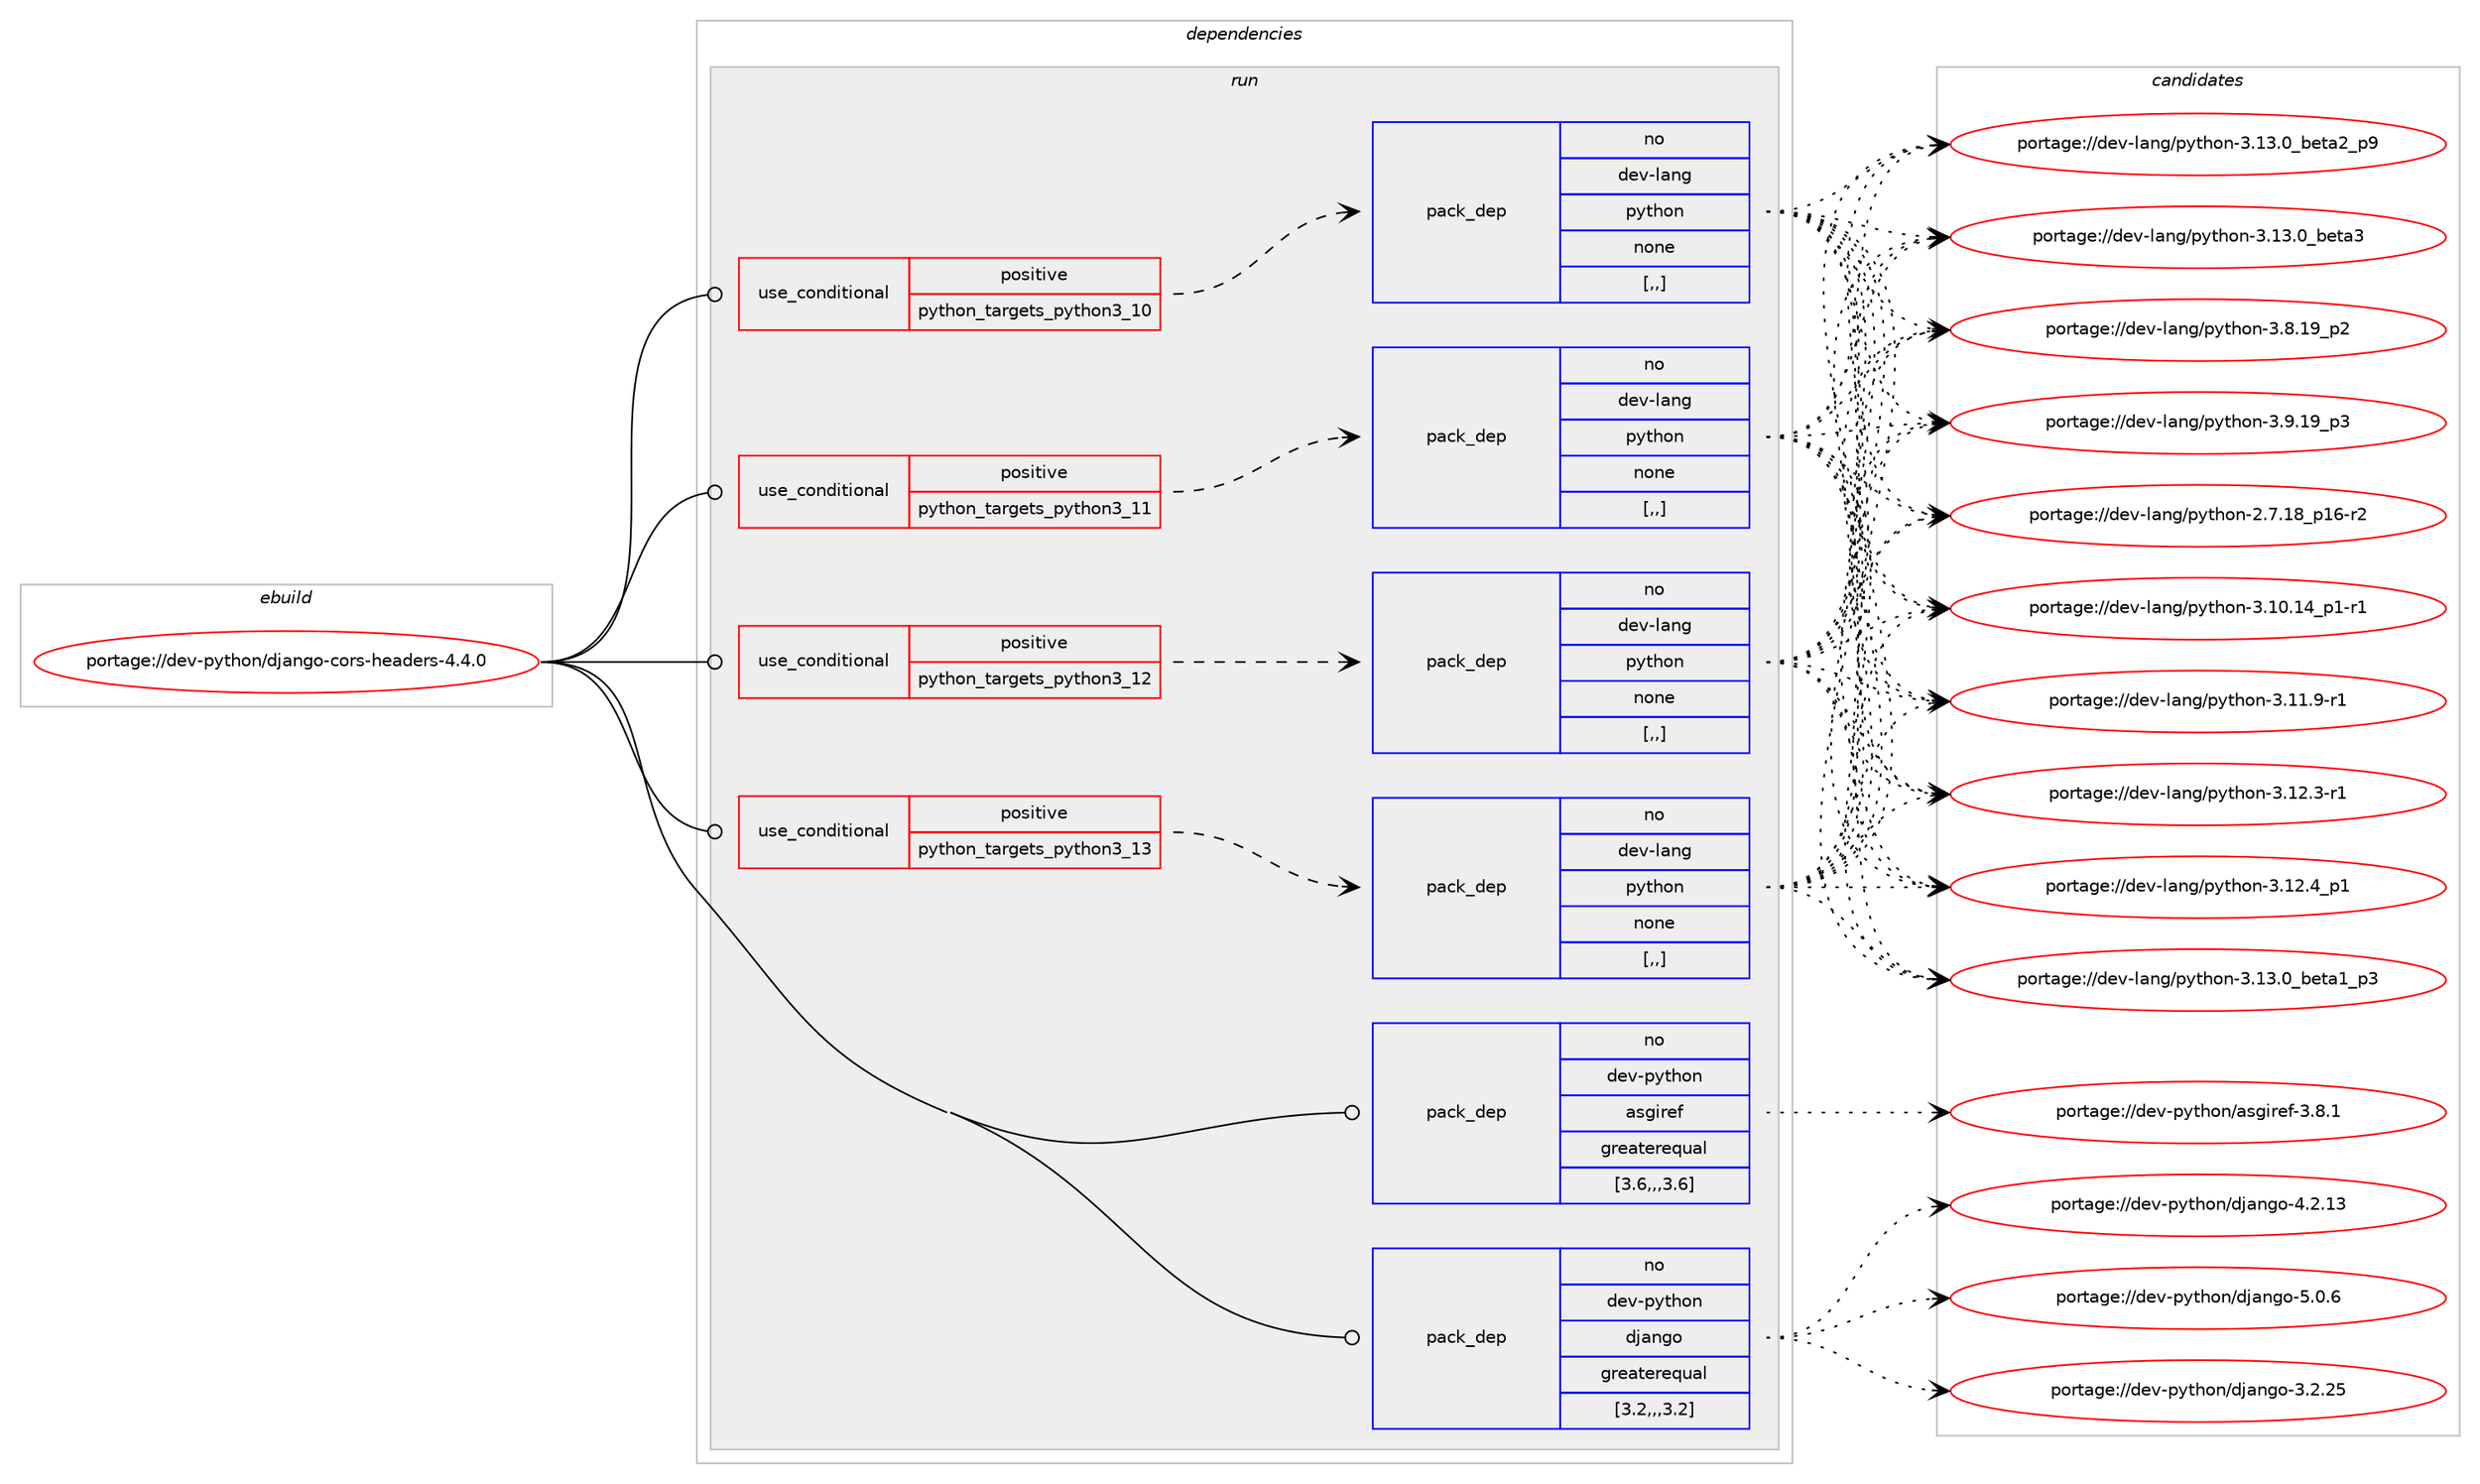 digraph prolog {

# *************
# Graph options
# *************

newrank=true;
concentrate=true;
compound=true;
graph [rankdir=LR,fontname=Helvetica,fontsize=10,ranksep=1.5];#, ranksep=2.5, nodesep=0.2];
edge  [arrowhead=vee];
node  [fontname=Helvetica,fontsize=10];

# **********
# The ebuild
# **********

subgraph cluster_leftcol {
color=gray;
rank=same;
label=<<i>ebuild</i>>;
id [label="portage://dev-python/django-cors-headers-4.4.0", color=red, width=4, href="../dev-python/django-cors-headers-4.4.0.svg"];
}

# ****************
# The dependencies
# ****************

subgraph cluster_midcol {
color=gray;
label=<<i>dependencies</i>>;
subgraph cluster_compile {
fillcolor="#eeeeee";
style=filled;
label=<<i>compile</i>>;
}
subgraph cluster_compileandrun {
fillcolor="#eeeeee";
style=filled;
label=<<i>compile and run</i>>;
}
subgraph cluster_run {
fillcolor="#eeeeee";
style=filled;
label=<<i>run</i>>;
subgraph cond31401 {
dependency141864 [label=<<TABLE BORDER="0" CELLBORDER="1" CELLSPACING="0" CELLPADDING="4"><TR><TD ROWSPAN="3" CELLPADDING="10">use_conditional</TD></TR><TR><TD>positive</TD></TR><TR><TD>python_targets_python3_10</TD></TR></TABLE>>, shape=none, color=red];
subgraph pack109251 {
dependency141865 [label=<<TABLE BORDER="0" CELLBORDER="1" CELLSPACING="0" CELLPADDING="4" WIDTH="220"><TR><TD ROWSPAN="6" CELLPADDING="30">pack_dep</TD></TR><TR><TD WIDTH="110">no</TD></TR><TR><TD>dev-lang</TD></TR><TR><TD>python</TD></TR><TR><TD>none</TD></TR><TR><TD>[,,]</TD></TR></TABLE>>, shape=none, color=blue];
}
dependency141864:e -> dependency141865:w [weight=20,style="dashed",arrowhead="vee"];
}
id:e -> dependency141864:w [weight=20,style="solid",arrowhead="odot"];
subgraph cond31402 {
dependency141866 [label=<<TABLE BORDER="0" CELLBORDER="1" CELLSPACING="0" CELLPADDING="4"><TR><TD ROWSPAN="3" CELLPADDING="10">use_conditional</TD></TR><TR><TD>positive</TD></TR><TR><TD>python_targets_python3_11</TD></TR></TABLE>>, shape=none, color=red];
subgraph pack109252 {
dependency141867 [label=<<TABLE BORDER="0" CELLBORDER="1" CELLSPACING="0" CELLPADDING="4" WIDTH="220"><TR><TD ROWSPAN="6" CELLPADDING="30">pack_dep</TD></TR><TR><TD WIDTH="110">no</TD></TR><TR><TD>dev-lang</TD></TR><TR><TD>python</TD></TR><TR><TD>none</TD></TR><TR><TD>[,,]</TD></TR></TABLE>>, shape=none, color=blue];
}
dependency141866:e -> dependency141867:w [weight=20,style="dashed",arrowhead="vee"];
}
id:e -> dependency141866:w [weight=20,style="solid",arrowhead="odot"];
subgraph cond31403 {
dependency141868 [label=<<TABLE BORDER="0" CELLBORDER="1" CELLSPACING="0" CELLPADDING="4"><TR><TD ROWSPAN="3" CELLPADDING="10">use_conditional</TD></TR><TR><TD>positive</TD></TR><TR><TD>python_targets_python3_12</TD></TR></TABLE>>, shape=none, color=red];
subgraph pack109253 {
dependency141869 [label=<<TABLE BORDER="0" CELLBORDER="1" CELLSPACING="0" CELLPADDING="4" WIDTH="220"><TR><TD ROWSPAN="6" CELLPADDING="30">pack_dep</TD></TR><TR><TD WIDTH="110">no</TD></TR><TR><TD>dev-lang</TD></TR><TR><TD>python</TD></TR><TR><TD>none</TD></TR><TR><TD>[,,]</TD></TR></TABLE>>, shape=none, color=blue];
}
dependency141868:e -> dependency141869:w [weight=20,style="dashed",arrowhead="vee"];
}
id:e -> dependency141868:w [weight=20,style="solid",arrowhead="odot"];
subgraph cond31404 {
dependency141870 [label=<<TABLE BORDER="0" CELLBORDER="1" CELLSPACING="0" CELLPADDING="4"><TR><TD ROWSPAN="3" CELLPADDING="10">use_conditional</TD></TR><TR><TD>positive</TD></TR><TR><TD>python_targets_python3_13</TD></TR></TABLE>>, shape=none, color=red];
subgraph pack109254 {
dependency141871 [label=<<TABLE BORDER="0" CELLBORDER="1" CELLSPACING="0" CELLPADDING="4" WIDTH="220"><TR><TD ROWSPAN="6" CELLPADDING="30">pack_dep</TD></TR><TR><TD WIDTH="110">no</TD></TR><TR><TD>dev-lang</TD></TR><TR><TD>python</TD></TR><TR><TD>none</TD></TR><TR><TD>[,,]</TD></TR></TABLE>>, shape=none, color=blue];
}
dependency141870:e -> dependency141871:w [weight=20,style="dashed",arrowhead="vee"];
}
id:e -> dependency141870:w [weight=20,style="solid",arrowhead="odot"];
subgraph pack109255 {
dependency141872 [label=<<TABLE BORDER="0" CELLBORDER="1" CELLSPACING="0" CELLPADDING="4" WIDTH="220"><TR><TD ROWSPAN="6" CELLPADDING="30">pack_dep</TD></TR><TR><TD WIDTH="110">no</TD></TR><TR><TD>dev-python</TD></TR><TR><TD>asgiref</TD></TR><TR><TD>greaterequal</TD></TR><TR><TD>[3.6,,,3.6]</TD></TR></TABLE>>, shape=none, color=blue];
}
id:e -> dependency141872:w [weight=20,style="solid",arrowhead="odot"];
subgraph pack109256 {
dependency141873 [label=<<TABLE BORDER="0" CELLBORDER="1" CELLSPACING="0" CELLPADDING="4" WIDTH="220"><TR><TD ROWSPAN="6" CELLPADDING="30">pack_dep</TD></TR><TR><TD WIDTH="110">no</TD></TR><TR><TD>dev-python</TD></TR><TR><TD>django</TD></TR><TR><TD>greaterequal</TD></TR><TR><TD>[3.2,,,3.2]</TD></TR></TABLE>>, shape=none, color=blue];
}
id:e -> dependency141873:w [weight=20,style="solid",arrowhead="odot"];
}
}

# **************
# The candidates
# **************

subgraph cluster_choices {
rank=same;
color=gray;
label=<<i>candidates</i>>;

subgraph choice109251 {
color=black;
nodesep=1;
choice100101118451089711010347112121116104111110455046554649569511249544511450 [label="portage://dev-lang/python-2.7.18_p16-r2", color=red, width=4,href="../dev-lang/python-2.7.18_p16-r2.svg"];
choice100101118451089711010347112121116104111110455146494846495295112494511449 [label="portage://dev-lang/python-3.10.14_p1-r1", color=red, width=4,href="../dev-lang/python-3.10.14_p1-r1.svg"];
choice100101118451089711010347112121116104111110455146494946574511449 [label="portage://dev-lang/python-3.11.9-r1", color=red, width=4,href="../dev-lang/python-3.11.9-r1.svg"];
choice100101118451089711010347112121116104111110455146495046514511449 [label="portage://dev-lang/python-3.12.3-r1", color=red, width=4,href="../dev-lang/python-3.12.3-r1.svg"];
choice100101118451089711010347112121116104111110455146495046529511249 [label="portage://dev-lang/python-3.12.4_p1", color=red, width=4,href="../dev-lang/python-3.12.4_p1.svg"];
choice10010111845108971101034711212111610411111045514649514648959810111697499511251 [label="portage://dev-lang/python-3.13.0_beta1_p3", color=red, width=4,href="../dev-lang/python-3.13.0_beta1_p3.svg"];
choice10010111845108971101034711212111610411111045514649514648959810111697509511257 [label="portage://dev-lang/python-3.13.0_beta2_p9", color=red, width=4,href="../dev-lang/python-3.13.0_beta2_p9.svg"];
choice1001011184510897110103471121211161041111104551464951464895981011169751 [label="portage://dev-lang/python-3.13.0_beta3", color=red, width=4,href="../dev-lang/python-3.13.0_beta3.svg"];
choice100101118451089711010347112121116104111110455146564649579511250 [label="portage://dev-lang/python-3.8.19_p2", color=red, width=4,href="../dev-lang/python-3.8.19_p2.svg"];
choice100101118451089711010347112121116104111110455146574649579511251 [label="portage://dev-lang/python-3.9.19_p3", color=red, width=4,href="../dev-lang/python-3.9.19_p3.svg"];
dependency141865:e -> choice100101118451089711010347112121116104111110455046554649569511249544511450:w [style=dotted,weight="100"];
dependency141865:e -> choice100101118451089711010347112121116104111110455146494846495295112494511449:w [style=dotted,weight="100"];
dependency141865:e -> choice100101118451089711010347112121116104111110455146494946574511449:w [style=dotted,weight="100"];
dependency141865:e -> choice100101118451089711010347112121116104111110455146495046514511449:w [style=dotted,weight="100"];
dependency141865:e -> choice100101118451089711010347112121116104111110455146495046529511249:w [style=dotted,weight="100"];
dependency141865:e -> choice10010111845108971101034711212111610411111045514649514648959810111697499511251:w [style=dotted,weight="100"];
dependency141865:e -> choice10010111845108971101034711212111610411111045514649514648959810111697509511257:w [style=dotted,weight="100"];
dependency141865:e -> choice1001011184510897110103471121211161041111104551464951464895981011169751:w [style=dotted,weight="100"];
dependency141865:e -> choice100101118451089711010347112121116104111110455146564649579511250:w [style=dotted,weight="100"];
dependency141865:e -> choice100101118451089711010347112121116104111110455146574649579511251:w [style=dotted,weight="100"];
}
subgraph choice109252 {
color=black;
nodesep=1;
choice100101118451089711010347112121116104111110455046554649569511249544511450 [label="portage://dev-lang/python-2.7.18_p16-r2", color=red, width=4,href="../dev-lang/python-2.7.18_p16-r2.svg"];
choice100101118451089711010347112121116104111110455146494846495295112494511449 [label="portage://dev-lang/python-3.10.14_p1-r1", color=red, width=4,href="../dev-lang/python-3.10.14_p1-r1.svg"];
choice100101118451089711010347112121116104111110455146494946574511449 [label="portage://dev-lang/python-3.11.9-r1", color=red, width=4,href="../dev-lang/python-3.11.9-r1.svg"];
choice100101118451089711010347112121116104111110455146495046514511449 [label="portage://dev-lang/python-3.12.3-r1", color=red, width=4,href="../dev-lang/python-3.12.3-r1.svg"];
choice100101118451089711010347112121116104111110455146495046529511249 [label="portage://dev-lang/python-3.12.4_p1", color=red, width=4,href="../dev-lang/python-3.12.4_p1.svg"];
choice10010111845108971101034711212111610411111045514649514648959810111697499511251 [label="portage://dev-lang/python-3.13.0_beta1_p3", color=red, width=4,href="../dev-lang/python-3.13.0_beta1_p3.svg"];
choice10010111845108971101034711212111610411111045514649514648959810111697509511257 [label="portage://dev-lang/python-3.13.0_beta2_p9", color=red, width=4,href="../dev-lang/python-3.13.0_beta2_p9.svg"];
choice1001011184510897110103471121211161041111104551464951464895981011169751 [label="portage://dev-lang/python-3.13.0_beta3", color=red, width=4,href="../dev-lang/python-3.13.0_beta3.svg"];
choice100101118451089711010347112121116104111110455146564649579511250 [label="portage://dev-lang/python-3.8.19_p2", color=red, width=4,href="../dev-lang/python-3.8.19_p2.svg"];
choice100101118451089711010347112121116104111110455146574649579511251 [label="portage://dev-lang/python-3.9.19_p3", color=red, width=4,href="../dev-lang/python-3.9.19_p3.svg"];
dependency141867:e -> choice100101118451089711010347112121116104111110455046554649569511249544511450:w [style=dotted,weight="100"];
dependency141867:e -> choice100101118451089711010347112121116104111110455146494846495295112494511449:w [style=dotted,weight="100"];
dependency141867:e -> choice100101118451089711010347112121116104111110455146494946574511449:w [style=dotted,weight="100"];
dependency141867:e -> choice100101118451089711010347112121116104111110455146495046514511449:w [style=dotted,weight="100"];
dependency141867:e -> choice100101118451089711010347112121116104111110455146495046529511249:w [style=dotted,weight="100"];
dependency141867:e -> choice10010111845108971101034711212111610411111045514649514648959810111697499511251:w [style=dotted,weight="100"];
dependency141867:e -> choice10010111845108971101034711212111610411111045514649514648959810111697509511257:w [style=dotted,weight="100"];
dependency141867:e -> choice1001011184510897110103471121211161041111104551464951464895981011169751:w [style=dotted,weight="100"];
dependency141867:e -> choice100101118451089711010347112121116104111110455146564649579511250:w [style=dotted,weight="100"];
dependency141867:e -> choice100101118451089711010347112121116104111110455146574649579511251:w [style=dotted,weight="100"];
}
subgraph choice109253 {
color=black;
nodesep=1;
choice100101118451089711010347112121116104111110455046554649569511249544511450 [label="portage://dev-lang/python-2.7.18_p16-r2", color=red, width=4,href="../dev-lang/python-2.7.18_p16-r2.svg"];
choice100101118451089711010347112121116104111110455146494846495295112494511449 [label="portage://dev-lang/python-3.10.14_p1-r1", color=red, width=4,href="../dev-lang/python-3.10.14_p1-r1.svg"];
choice100101118451089711010347112121116104111110455146494946574511449 [label="portage://dev-lang/python-3.11.9-r1", color=red, width=4,href="../dev-lang/python-3.11.9-r1.svg"];
choice100101118451089711010347112121116104111110455146495046514511449 [label="portage://dev-lang/python-3.12.3-r1", color=red, width=4,href="../dev-lang/python-3.12.3-r1.svg"];
choice100101118451089711010347112121116104111110455146495046529511249 [label="portage://dev-lang/python-3.12.4_p1", color=red, width=4,href="../dev-lang/python-3.12.4_p1.svg"];
choice10010111845108971101034711212111610411111045514649514648959810111697499511251 [label="portage://dev-lang/python-3.13.0_beta1_p3", color=red, width=4,href="../dev-lang/python-3.13.0_beta1_p3.svg"];
choice10010111845108971101034711212111610411111045514649514648959810111697509511257 [label="portage://dev-lang/python-3.13.0_beta2_p9", color=red, width=4,href="../dev-lang/python-3.13.0_beta2_p9.svg"];
choice1001011184510897110103471121211161041111104551464951464895981011169751 [label="portage://dev-lang/python-3.13.0_beta3", color=red, width=4,href="../dev-lang/python-3.13.0_beta3.svg"];
choice100101118451089711010347112121116104111110455146564649579511250 [label="portage://dev-lang/python-3.8.19_p2", color=red, width=4,href="../dev-lang/python-3.8.19_p2.svg"];
choice100101118451089711010347112121116104111110455146574649579511251 [label="portage://dev-lang/python-3.9.19_p3", color=red, width=4,href="../dev-lang/python-3.9.19_p3.svg"];
dependency141869:e -> choice100101118451089711010347112121116104111110455046554649569511249544511450:w [style=dotted,weight="100"];
dependency141869:e -> choice100101118451089711010347112121116104111110455146494846495295112494511449:w [style=dotted,weight="100"];
dependency141869:e -> choice100101118451089711010347112121116104111110455146494946574511449:w [style=dotted,weight="100"];
dependency141869:e -> choice100101118451089711010347112121116104111110455146495046514511449:w [style=dotted,weight="100"];
dependency141869:e -> choice100101118451089711010347112121116104111110455146495046529511249:w [style=dotted,weight="100"];
dependency141869:e -> choice10010111845108971101034711212111610411111045514649514648959810111697499511251:w [style=dotted,weight="100"];
dependency141869:e -> choice10010111845108971101034711212111610411111045514649514648959810111697509511257:w [style=dotted,weight="100"];
dependency141869:e -> choice1001011184510897110103471121211161041111104551464951464895981011169751:w [style=dotted,weight="100"];
dependency141869:e -> choice100101118451089711010347112121116104111110455146564649579511250:w [style=dotted,weight="100"];
dependency141869:e -> choice100101118451089711010347112121116104111110455146574649579511251:w [style=dotted,weight="100"];
}
subgraph choice109254 {
color=black;
nodesep=1;
choice100101118451089711010347112121116104111110455046554649569511249544511450 [label="portage://dev-lang/python-2.7.18_p16-r2", color=red, width=4,href="../dev-lang/python-2.7.18_p16-r2.svg"];
choice100101118451089711010347112121116104111110455146494846495295112494511449 [label="portage://dev-lang/python-3.10.14_p1-r1", color=red, width=4,href="../dev-lang/python-3.10.14_p1-r1.svg"];
choice100101118451089711010347112121116104111110455146494946574511449 [label="portage://dev-lang/python-3.11.9-r1", color=red, width=4,href="../dev-lang/python-3.11.9-r1.svg"];
choice100101118451089711010347112121116104111110455146495046514511449 [label="portage://dev-lang/python-3.12.3-r1", color=red, width=4,href="../dev-lang/python-3.12.3-r1.svg"];
choice100101118451089711010347112121116104111110455146495046529511249 [label="portage://dev-lang/python-3.12.4_p1", color=red, width=4,href="../dev-lang/python-3.12.4_p1.svg"];
choice10010111845108971101034711212111610411111045514649514648959810111697499511251 [label="portage://dev-lang/python-3.13.0_beta1_p3", color=red, width=4,href="../dev-lang/python-3.13.0_beta1_p3.svg"];
choice10010111845108971101034711212111610411111045514649514648959810111697509511257 [label="portage://dev-lang/python-3.13.0_beta2_p9", color=red, width=4,href="../dev-lang/python-3.13.0_beta2_p9.svg"];
choice1001011184510897110103471121211161041111104551464951464895981011169751 [label="portage://dev-lang/python-3.13.0_beta3", color=red, width=4,href="../dev-lang/python-3.13.0_beta3.svg"];
choice100101118451089711010347112121116104111110455146564649579511250 [label="portage://dev-lang/python-3.8.19_p2", color=red, width=4,href="../dev-lang/python-3.8.19_p2.svg"];
choice100101118451089711010347112121116104111110455146574649579511251 [label="portage://dev-lang/python-3.9.19_p3", color=red, width=4,href="../dev-lang/python-3.9.19_p3.svg"];
dependency141871:e -> choice100101118451089711010347112121116104111110455046554649569511249544511450:w [style=dotted,weight="100"];
dependency141871:e -> choice100101118451089711010347112121116104111110455146494846495295112494511449:w [style=dotted,weight="100"];
dependency141871:e -> choice100101118451089711010347112121116104111110455146494946574511449:w [style=dotted,weight="100"];
dependency141871:e -> choice100101118451089711010347112121116104111110455146495046514511449:w [style=dotted,weight="100"];
dependency141871:e -> choice100101118451089711010347112121116104111110455146495046529511249:w [style=dotted,weight="100"];
dependency141871:e -> choice10010111845108971101034711212111610411111045514649514648959810111697499511251:w [style=dotted,weight="100"];
dependency141871:e -> choice10010111845108971101034711212111610411111045514649514648959810111697509511257:w [style=dotted,weight="100"];
dependency141871:e -> choice1001011184510897110103471121211161041111104551464951464895981011169751:w [style=dotted,weight="100"];
dependency141871:e -> choice100101118451089711010347112121116104111110455146564649579511250:w [style=dotted,weight="100"];
dependency141871:e -> choice100101118451089711010347112121116104111110455146574649579511251:w [style=dotted,weight="100"];
}
subgraph choice109255 {
color=black;
nodesep=1;
choice100101118451121211161041111104797115103105114101102455146564649 [label="portage://dev-python/asgiref-3.8.1", color=red, width=4,href="../dev-python/asgiref-3.8.1.svg"];
dependency141872:e -> choice100101118451121211161041111104797115103105114101102455146564649:w [style=dotted,weight="100"];
}
subgraph choice109256 {
color=black;
nodesep=1;
choice10010111845112121116104111110471001069711010311145514650465053 [label="portage://dev-python/django-3.2.25", color=red, width=4,href="../dev-python/django-3.2.25.svg"];
choice10010111845112121116104111110471001069711010311145524650464951 [label="portage://dev-python/django-4.2.13", color=red, width=4,href="../dev-python/django-4.2.13.svg"];
choice100101118451121211161041111104710010697110103111455346484654 [label="portage://dev-python/django-5.0.6", color=red, width=4,href="../dev-python/django-5.0.6.svg"];
dependency141873:e -> choice10010111845112121116104111110471001069711010311145514650465053:w [style=dotted,weight="100"];
dependency141873:e -> choice10010111845112121116104111110471001069711010311145524650464951:w [style=dotted,weight="100"];
dependency141873:e -> choice100101118451121211161041111104710010697110103111455346484654:w [style=dotted,weight="100"];
}
}

}
